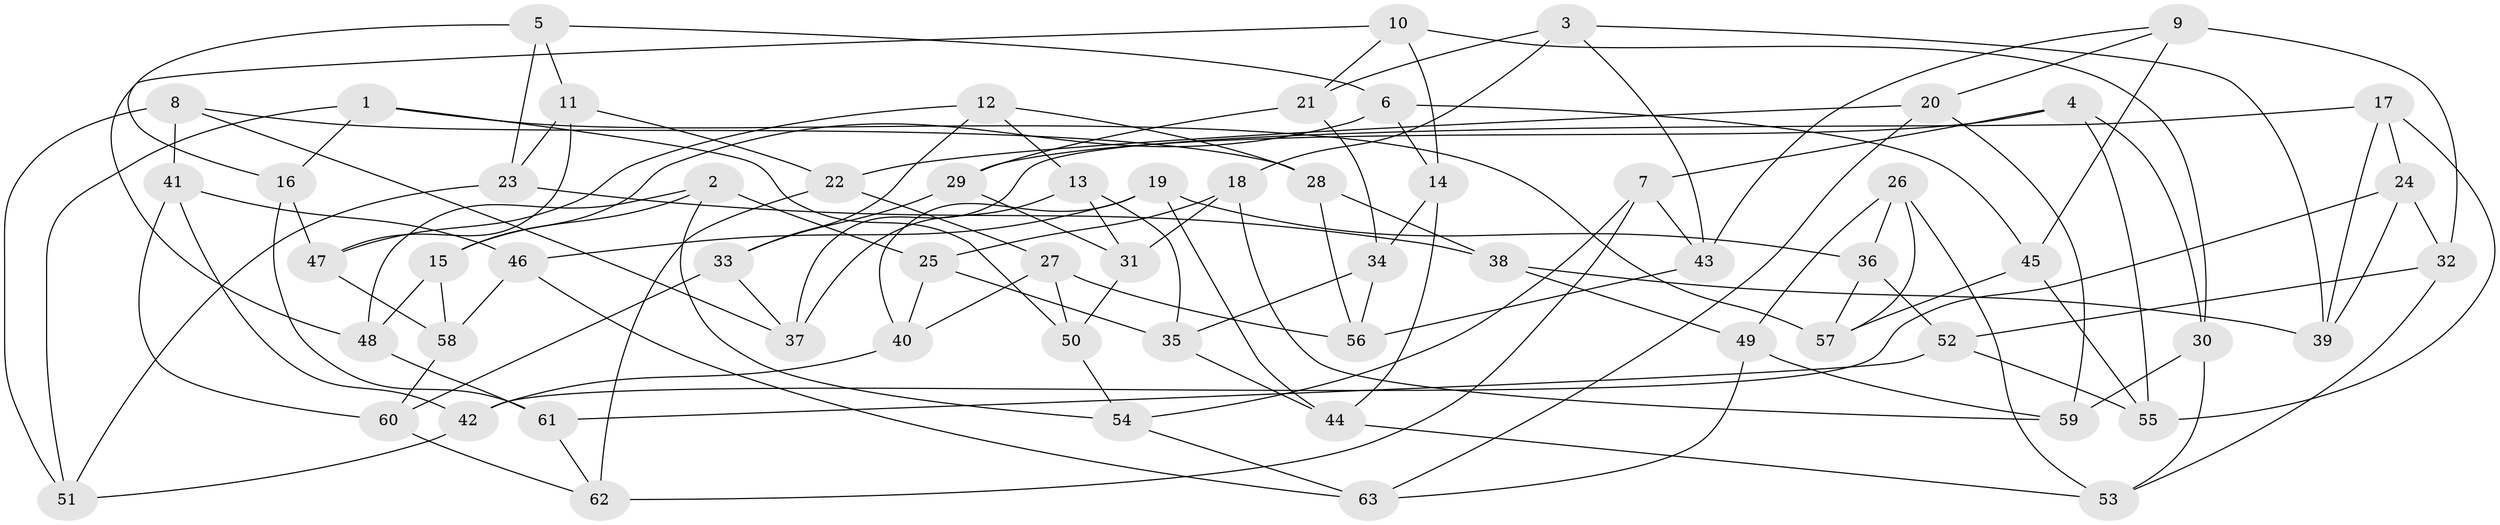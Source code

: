 // Generated by graph-tools (version 1.1) at 2025/26/03/09/25 03:26:55]
// undirected, 63 vertices, 126 edges
graph export_dot {
graph [start="1"]
  node [color=gray90,style=filled];
  1;
  2;
  3;
  4;
  5;
  6;
  7;
  8;
  9;
  10;
  11;
  12;
  13;
  14;
  15;
  16;
  17;
  18;
  19;
  20;
  21;
  22;
  23;
  24;
  25;
  26;
  27;
  28;
  29;
  30;
  31;
  32;
  33;
  34;
  35;
  36;
  37;
  38;
  39;
  40;
  41;
  42;
  43;
  44;
  45;
  46;
  47;
  48;
  49;
  50;
  51;
  52;
  53;
  54;
  55;
  56;
  57;
  58;
  59;
  60;
  61;
  62;
  63;
  1 -- 50;
  1 -- 57;
  1 -- 51;
  1 -- 16;
  2 -- 25;
  2 -- 54;
  2 -- 15;
  2 -- 48;
  3 -- 43;
  3 -- 39;
  3 -- 21;
  3 -- 18;
  4 -- 55;
  4 -- 30;
  4 -- 7;
  4 -- 29;
  5 -- 16;
  5 -- 6;
  5 -- 11;
  5 -- 23;
  6 -- 14;
  6 -- 45;
  6 -- 15;
  7 -- 43;
  7 -- 54;
  7 -- 62;
  8 -- 51;
  8 -- 37;
  8 -- 28;
  8 -- 41;
  9 -- 20;
  9 -- 43;
  9 -- 45;
  9 -- 32;
  10 -- 48;
  10 -- 30;
  10 -- 14;
  10 -- 21;
  11 -- 23;
  11 -- 22;
  11 -- 47;
  12 -- 13;
  12 -- 33;
  12 -- 47;
  12 -- 28;
  13 -- 35;
  13 -- 31;
  13 -- 37;
  14 -- 34;
  14 -- 44;
  15 -- 58;
  15 -- 48;
  16 -- 61;
  16 -- 47;
  17 -- 24;
  17 -- 39;
  17 -- 55;
  17 -- 37;
  18 -- 25;
  18 -- 59;
  18 -- 31;
  19 -- 46;
  19 -- 44;
  19 -- 36;
  19 -- 40;
  20 -- 63;
  20 -- 22;
  20 -- 59;
  21 -- 29;
  21 -- 34;
  22 -- 27;
  22 -- 62;
  23 -- 51;
  23 -- 38;
  24 -- 39;
  24 -- 32;
  24 -- 42;
  25 -- 35;
  25 -- 40;
  26 -- 36;
  26 -- 49;
  26 -- 57;
  26 -- 53;
  27 -- 56;
  27 -- 40;
  27 -- 50;
  28 -- 56;
  28 -- 38;
  29 -- 33;
  29 -- 31;
  30 -- 59;
  30 -- 53;
  31 -- 50;
  32 -- 52;
  32 -- 53;
  33 -- 37;
  33 -- 60;
  34 -- 56;
  34 -- 35;
  35 -- 44;
  36 -- 52;
  36 -- 57;
  38 -- 39;
  38 -- 49;
  40 -- 42;
  41 -- 42;
  41 -- 60;
  41 -- 46;
  42 -- 51;
  43 -- 56;
  44 -- 53;
  45 -- 55;
  45 -- 57;
  46 -- 58;
  46 -- 63;
  47 -- 58;
  48 -- 61;
  49 -- 59;
  49 -- 63;
  50 -- 54;
  52 -- 55;
  52 -- 61;
  54 -- 63;
  58 -- 60;
  60 -- 62;
  61 -- 62;
}

